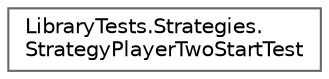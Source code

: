 digraph "Graphical Class Hierarchy"
{
 // INTERACTIVE_SVG=YES
 // LATEX_PDF_SIZE
  bgcolor="transparent";
  edge [fontname=Helvetica,fontsize=10,labelfontname=Helvetica,labelfontsize=10];
  node [fontname=Helvetica,fontsize=10,shape=box,height=0.2,width=0.4];
  rankdir="LR";
  Node0 [id="Node000000",label="LibraryTests.Strategies.\lStrategyPlayerTwoStartTest",height=0.2,width=0.4,color="grey40", fillcolor="white", style="filled",URL="$classLibraryTests_1_1Strategies_1_1StrategyPlayerTwoStartTest.html",tooltip=" "];
}
